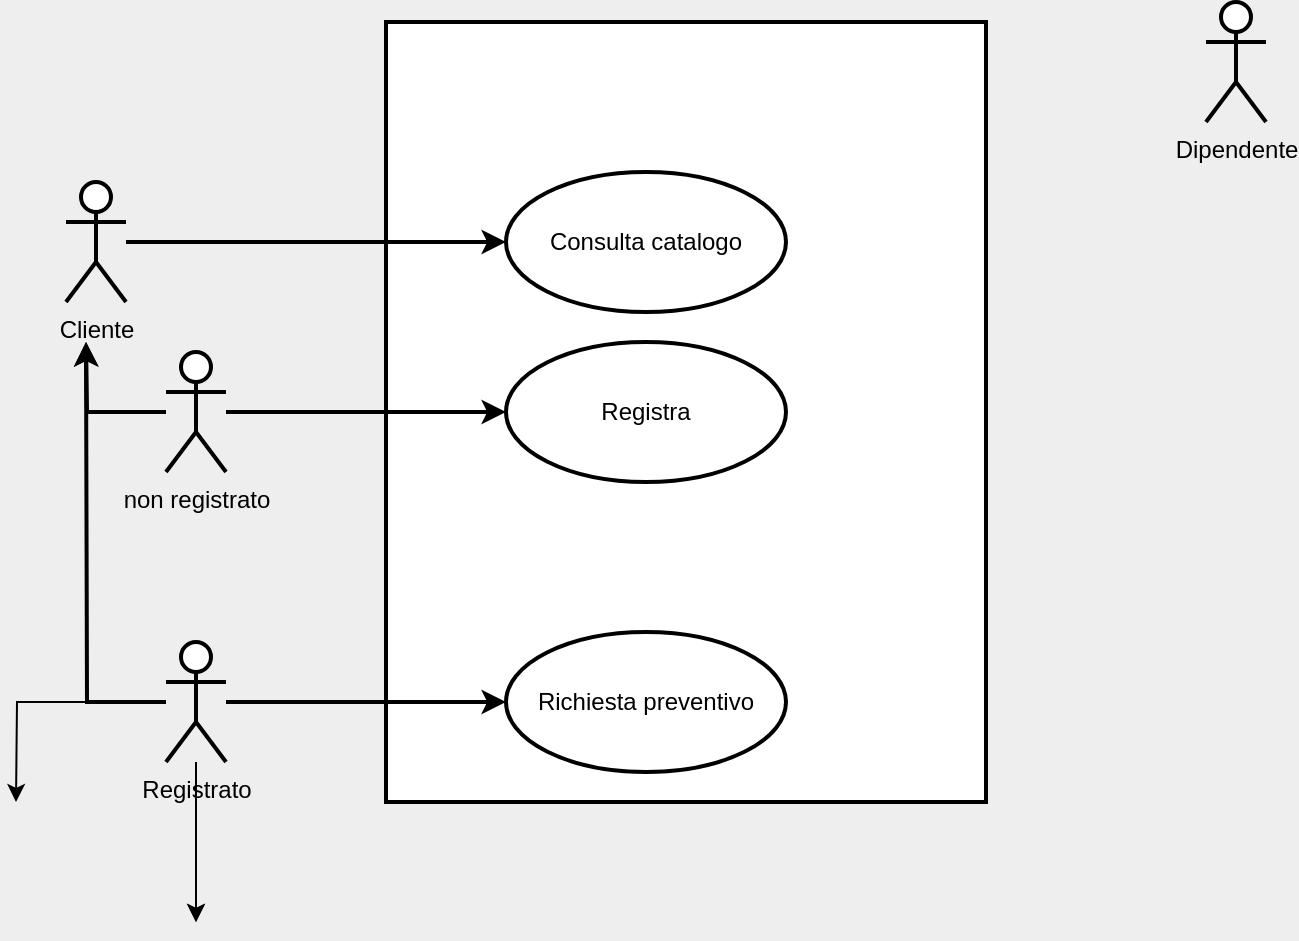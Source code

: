 <mxfile version="20.5.3" type="embed"><diagram id="ERxrzM34JgP0kjhDalQf" name="Page-1"><mxGraphModel dx="725" dy="571" grid="1" gridSize="10" guides="1" tooltips="1" connect="1" arrows="1" fold="1" page="0" pageScale="1" pageWidth="827" pageHeight="1169" background="#EEEEEE" math="0" shadow="0"><root><mxCell id="0"/><mxCell id="1" parent="0"/><mxCell id="108" value="" style="html=1;fillColor=#FFFFFF;strokeWidth=2;strokeColor=#000000;" vertex="1" parent="1"><mxGeometry x="400" y="210" width="300" height="390" as="geometry"/></mxCell><mxCell id="130" style="edgeStyle=orthogonalEdgeStyle;rounded=0;orthogonalLoop=1;jettySize=auto;html=1;strokeColor=#000000;strokeWidth=2;fontColor=#000000;endArrow=classic;endFill=1;" edge="1" parent="1" source="111" target="129"><mxGeometry relative="1" as="geometry"/></mxCell><mxCell id="111" value="Cliente" style="shape=umlActor;verticalLabelPosition=bottom;verticalAlign=top;html=1;strokeColor=#000000;strokeWidth=2;fontColor=#000000;fillColor=#FFFFFF;" vertex="1" parent="1"><mxGeometry x="240" y="290" width="30" height="60" as="geometry"/></mxCell><mxCell id="122" style="edgeStyle=orthogonalEdgeStyle;rounded=0;orthogonalLoop=1;jettySize=auto;html=1;strokeColor=#000000;strokeWidth=2;fontColor=#000000;" edge="1" parent="1" source="112"><mxGeometry relative="1" as="geometry"><mxPoint x="250" y="370" as="targetPoint"/></mxGeometry></mxCell><mxCell id="132" style="edgeStyle=orthogonalEdgeStyle;rounded=0;orthogonalLoop=1;jettySize=auto;html=1;entryX=0;entryY=0.5;entryDx=0;entryDy=0;strokeColor=#000000;strokeWidth=2;fontColor=#000000;endArrow=classic;endFill=1;" edge="1" parent="1" source="112" target="131"><mxGeometry relative="1" as="geometry"/></mxCell><mxCell id="112" value="non registrato" style="shape=umlActor;verticalLabelPosition=bottom;verticalAlign=top;html=1;strokeColor=#000000;strokeWidth=2;fontColor=#000000;fillColor=#FFFFFF;" vertex="1" parent="1"><mxGeometry x="290" y="375" width="30" height="60" as="geometry"/></mxCell><mxCell id="115" value="" style="edgeStyle=orthogonalEdgeStyle;rounded=0;orthogonalLoop=1;jettySize=auto;html=1;fontColor=#000000;" edge="1" parent="1" source="113"><mxGeometry relative="1" as="geometry"><mxPoint x="305" y="660" as="targetPoint"/></mxGeometry></mxCell><mxCell id="117" style="edgeStyle=orthogonalEdgeStyle;rounded=0;orthogonalLoop=1;jettySize=auto;html=1;fontColor=#000000;" edge="1" parent="1" source="113"><mxGeometry relative="1" as="geometry"><mxPoint x="215" y="600" as="targetPoint"/></mxGeometry></mxCell><mxCell id="119" value="" style="edgeStyle=orthogonalEdgeStyle;rounded=0;orthogonalLoop=1;jettySize=auto;html=1;fontColor=#000000;" edge="1" parent="1" source="113"><mxGeometry relative="1" as="geometry"><mxPoint x="305" y="660" as="targetPoint"/></mxGeometry></mxCell><mxCell id="121" value="" style="edgeStyle=orthogonalEdgeStyle;rounded=0;orthogonalLoop=1;jettySize=auto;html=1;fontColor=#000000;entryX=0;entryY=0.5;entryDx=0;entryDy=0;strokeWidth=2;strokeColor=#000000;" edge="1" parent="1" source="113" target="120"><mxGeometry relative="1" as="geometry"/></mxCell><mxCell id="126" style="edgeStyle=orthogonalEdgeStyle;rounded=0;orthogonalLoop=1;jettySize=auto;html=1;strokeColor=#000000;strokeWidth=2;fontColor=#000000;endArrow=classic;endFill=1;" edge="1" parent="1" source="113"><mxGeometry relative="1" as="geometry"><mxPoint x="250" y="370" as="targetPoint"/></mxGeometry></mxCell><mxCell id="113" value="Registrato" style="shape=umlActor;verticalLabelPosition=bottom;verticalAlign=top;html=1;strokeColor=#000000;strokeWidth=2;fontColor=#000000;fillColor=#FFFFFF;" vertex="1" parent="1"><mxGeometry x="290" y="520" width="30" height="60" as="geometry"/></mxCell><mxCell id="120" value="Richiesta preventivo" style="ellipse;whiteSpace=wrap;html=1;strokeColor=#000000;strokeWidth=2;fontColor=#000000;fillColor=#FFFFFF;" vertex="1" parent="1"><mxGeometry x="460" y="515" width="140" height="70" as="geometry"/></mxCell><mxCell id="129" value="Consulta catalogo" style="ellipse;whiteSpace=wrap;html=1;strokeColor=#000000;strokeWidth=2;fontColor=#000000;fillColor=#FFFFFF;" vertex="1" parent="1"><mxGeometry x="460" y="285" width="140" height="70" as="geometry"/></mxCell><mxCell id="131" value="Registra" style="ellipse;whiteSpace=wrap;html=1;strokeColor=#000000;strokeWidth=2;fontColor=#000000;fillColor=#FFFFFF;" vertex="1" parent="1"><mxGeometry x="460" y="370" width="140" height="70" as="geometry"/></mxCell><mxCell id="133" value="Dipendente" style="shape=umlActor;verticalLabelPosition=bottom;verticalAlign=top;html=1;strokeColor=#000000;strokeWidth=2;fontColor=#000000;fillColor=#FFFFFF;" vertex="1" parent="1"><mxGeometry x="810" y="200" width="30" height="60" as="geometry"/></mxCell></root></mxGraphModel></diagram></mxfile>